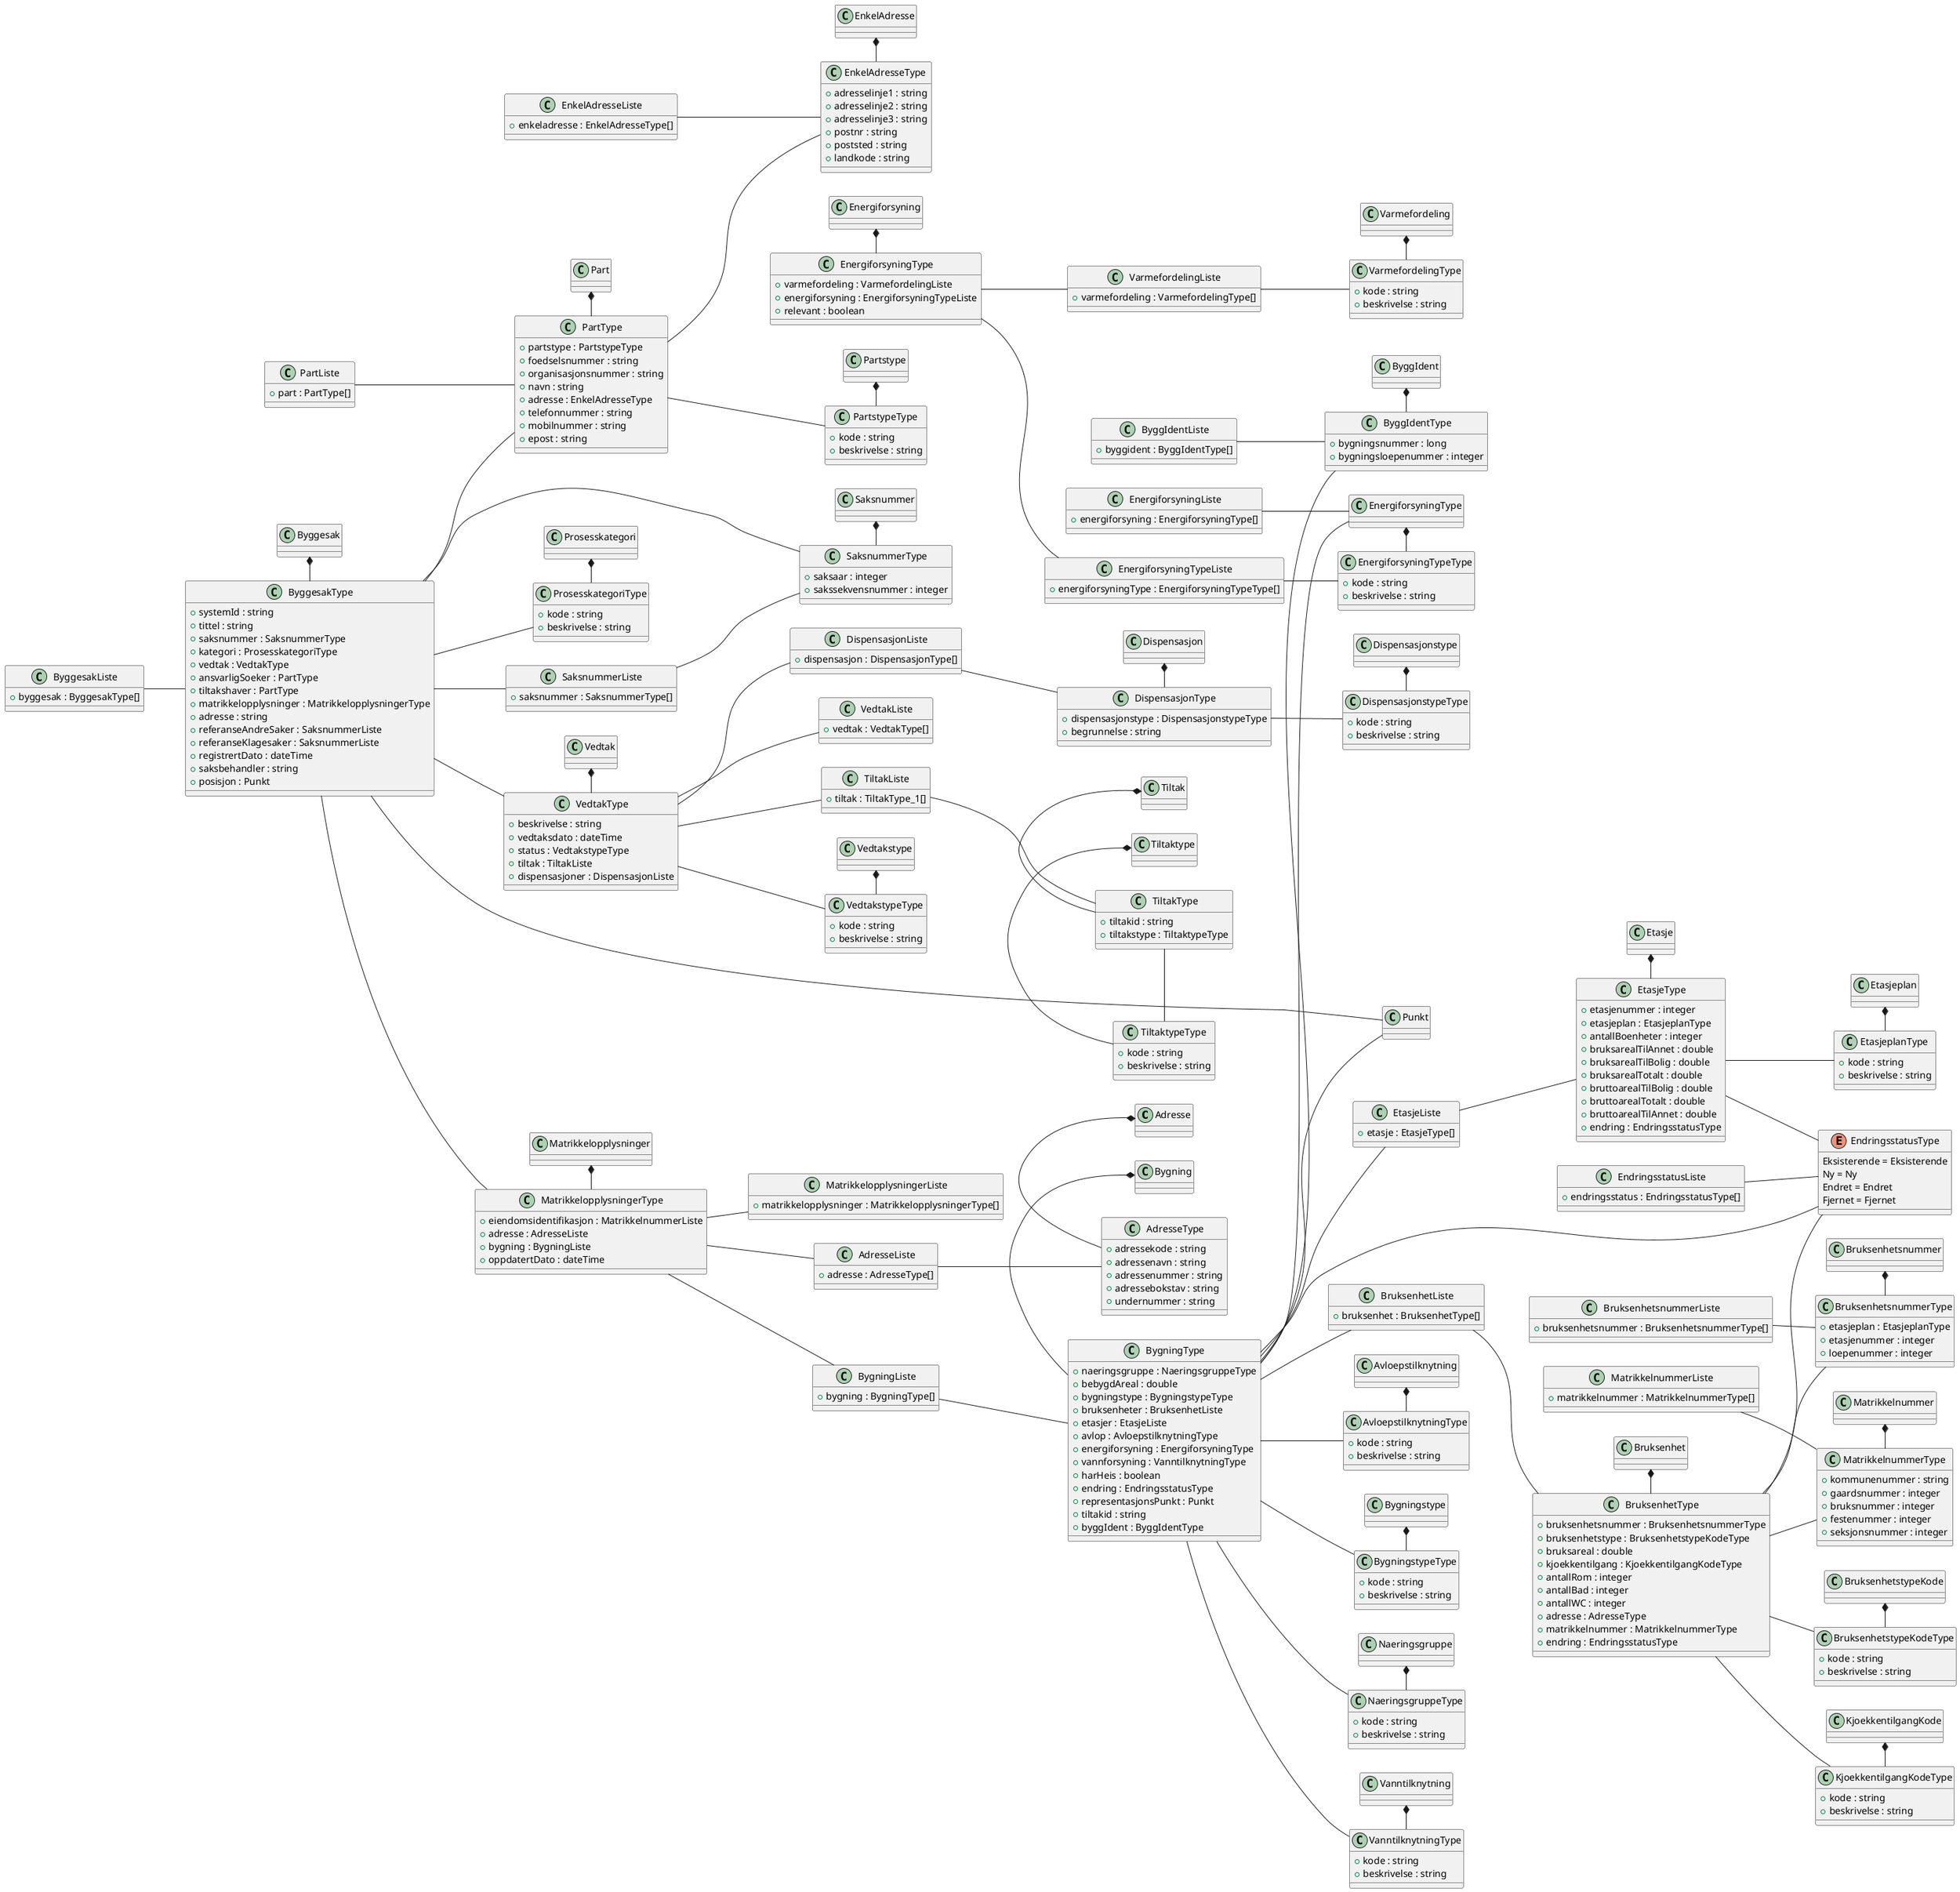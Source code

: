 @startuml
left to right direction
class Adresse {
}
Adresse *- AdresseType
class AdresseListe {
    +adresse : AdresseType[]
}

AdresseListe -- AdresseType

class AdresseType {
    +adressekode : string
    +adressenavn : string
    +adressenummer : string
    +adressebokstav : string
    +undernummer : string
}
class Avloepstilknytning {
}
Avloepstilknytning *- AvloepstilknytningType
class AvloepstilknytningType {
    +kode : string
    +beskrivelse : string
}
class Bruksenhet {
}
Bruksenhet *- BruksenhetType

class BruksenhetListe {
    +bruksenhet : BruksenhetType[]
}

BruksenhetListe -- BruksenhetType

class BruksenhetType {
    +bruksenhetsnummer : BruksenhetsnummerType
    +bruksenhetstype : BruksenhetstypeKodeType
    +bruksareal : double
    +kjoekkentilgang : KjoekkentilgangKodeType
    +antallRom : integer
    +antallBad : integer
    +antallWC : integer
    +adresse : AdresseType
    +matrikkelnummer : MatrikkelnummerType
    +endring : EndringsstatusType
}

BruksenhetType -- BruksenhetsnummerType
BruksenhetType -- BruksenhetstypeKodeType
BruksenhetType -- KjoekkentilgangKodeType
BruksenhetType -- MatrikkelnummerType
BruksenhetType -- EndringsstatusType

class Bruksenhetsnummer {
}

Bruksenhetsnummer *- BruksenhetsnummerType

class BruksenhetsnummerListe {
    +bruksenhetsnummer : BruksenhetsnummerType[]
}

BruksenhetsnummerListe -- BruksenhetsnummerType

class BruksenhetsnummerType {
    +etasjeplan : EtasjeplanType
    +etasjenummer : integer
    +loepenummer : integer
}
class BruksenhetstypeKode {
}

BruksenhetstypeKode *- BruksenhetstypeKodeType
class BruksenhetstypeKodeType {
    +kode : string
    +beskrivelse : string
}
class ByggIdent {
}
ByggIdent *- ByggIdentType
class ByggIdentListe {
    +byggident : ByggIdentType[]
}

ByggIdentListe -- ByggIdentType

class ByggIdentType {
    +bygningsnummer : long
    +bygningsloepenummer : integer
}
class Byggesak {
}
Byggesak *- ByggesakType

class ByggesakListe {
    +byggesak : ByggesakType[]
}
class ByggesakType {
    +systemId : string
    +tittel : string
    +saksnummer : SaksnummerType
    +kategori : ProsesskategoriType
    +vedtak : VedtakType
    +ansvarligSoeker : PartType
    +tiltakshaver : PartType
    +matrikkelopplysninger : MatrikkelopplysningerType
    +adresse : string
    +referanseAndreSaker : SaksnummerListe
    +referanseKlagesaker : SaksnummerListe
    +registrertDato : dateTime
    +saksbehandler : string
    +posisjon : Punkt
}

ByggesakListe -- ByggesakType
ByggesakType -- SaksnummerType
ByggesakType -- ProsesskategoriType
ByggesakType -- VedtakType
ByggesakType -- PartType
ByggesakType -- MatrikkelopplysningerType
ByggesakType -- SaksnummerListe
ByggesakType -- Punkt


class Bygning {
}
Bygning *- BygningType
class BygningListe {
    +bygning : BygningType[]
}
class BygningType {
    +naeringsgruppe : NaeringsgruppeType
    +bebygdAreal : double
    +bygningstype : BygningstypeType
    +bruksenheter : BruksenhetListe
    +etasjer : EtasjeListe
    +avlop : AvloepstilknytningType
    +energiforsyning : EnergiforsyningType
    +vannforsyning : VanntilknytningType
    +harHeis : boolean
    +endring : EndringsstatusType
    +representasjonsPunkt : Punkt
    +tiltakid : string
    +byggIdent : ByggIdentType
}
BygningListe -- BygningType
BygningType -- NaeringsgruppeType
BygningType -- BygningstypeType
BygningType -- BruksenhetListe
BygningType -- EtasjeListe
BygningType -- AvloepstilknytningType
BygningType -- EnergiforsyningType
BygningType -- VanntilknytningType
BygningType -- EndringsstatusType
BygningType -- Punkt
BygningType -- ByggIdentType


class Bygningstype {
}
Bygningstype *- BygningstypeType
class BygningstypeType {
    +kode : string
    +beskrivelse : string
}
class Dispensasjon {
}
Dispensasjon *- DispensasjonType
class DispensasjonListe {
    +dispensasjon : DispensasjonType[]
}
DispensasjonListe -- DispensasjonType
class DispensasjonType {
    +dispensasjonstype : DispensasjonstypeType
    +begrunnelse : string
}

DispensasjonType -- DispensasjonstypeType

class Dispensasjonstype {
}
Dispensasjonstype *- DispensasjonstypeType
class DispensasjonstypeType {
    +kode : string
    +beskrivelse : string
}
class EndringsstatusListe {
    +endringsstatus : EndringsstatusType[]
}
enum EndringsstatusType {
    Eksisterende = Eksisterende
    Ny = Ny
    Endret = Endret
    Fjernet = Fjernet
}
EndringsstatusListe -- EndringsstatusType
class Energiforsyning {
}
Energiforsyning *- EnergiforsyningType_1
class EnergiforsyningListe {
    +energiforsyning : EnergiforsyningType[]
}
class EnergiforsyningType {
}
EnergiforsyningListe -- EnergiforsyningType
EnergiforsyningType *- EnergiforsyningTypeType
class EnergiforsyningTypeListe {
    +energiforsyningType : EnergiforsyningTypeType[]
}
class EnergiforsyningTypeType {
    +kode : string
    +beskrivelse : string
}
EnergiforsyningTypeListe -- EnergiforsyningTypeType

class EnergiforsyningType_1 as "EnergiforsyningType" {
    +varmefordeling : VarmefordelingListe
    +energiforsyning : EnergiforsyningTypeListe
    +relevant : boolean
}

EnergiforsyningType_1 -- VarmefordelingListe
EnergiforsyningType_1 -- EnergiforsyningTypeListe

class EnkelAdresse {
}
EnkelAdresse *- EnkelAdresseType
class EnkelAdresseListe {
    +enkeladresse : EnkelAdresseType[]
}
class EnkelAdresseType {
    +adresselinje1 : string
    +adresselinje2 : string
    +adresselinje3 : string
    +postnr : string
    +poststed : string
    +landkode : string
}
EnkelAdresseListe -- EnkelAdresseType
class Etasje {
}
Etasje *- EtasjeType
class EtasjeListe {
    +etasje : EtasjeType[]
}
class EtasjeType {
    +etasjenummer : integer
    +etasjeplan : EtasjeplanType
    +antallBoenheter : integer
    +bruksarealTilAnnet : double
    +bruksarealTilBolig : double
    +bruksarealTotalt : double
    +bruttoarealTilBolig : double
    +bruttoarealTotalt : double
    +bruttoarealTilAnnet : double
    +endring : EndringsstatusType
}
EtasjeListe -- EtasjeType

EtasjeType -- EtasjeplanType
EtasjeType -- EndringsstatusType


class Etasjeplan {
}
Etasjeplan *- EtasjeplanType
class EtasjeplanType {
    +kode : string
    +beskrivelse : string
}
class KjoekkentilgangKode {
}
KjoekkentilgangKode *- KjoekkentilgangKodeType
class KjoekkentilgangKodeType {
    +kode : string
    +beskrivelse : string
}
class Matrikkelnummer {
}
Matrikkelnummer *- MatrikkelnummerType
class MatrikkelnummerListe {
    +matrikkelnummer : MatrikkelnummerType[]
}
class MatrikkelnummerType {
    +kommunenummer : string
    +gaardsnummer : integer
    +bruksnummer : integer
    +festenummer : integer
    +seksjonsnummer : integer
}
MatrikkelnummerListe -- MatrikkelnummerType
class Matrikkelopplysninger {
}
Matrikkelopplysninger *- MatrikkelopplysningerType
class MatrikkelopplysningerListe {
    +matrikkelopplysninger : MatrikkelopplysningerType[]
}
class MatrikkelopplysningerType {
    +eiendomsidentifikasjon : MatrikkelnummerListe
    +adresse : AdresseListe
    +bygning : BygningListe
    +oppdatertDato : dateTime
}

MatrikkelopplysningerType -- MatrikkelopplysningerListe
MatrikkelopplysningerType -- AdresseListe
MatrikkelopplysningerType -- BygningListe

class Naeringsgruppe {
}
Naeringsgruppe *- NaeringsgruppeType
class NaeringsgruppeType {
    +kode : string
    +beskrivelse : string
}
class Part {
}
Part *- PartType
class PartListe {
    +part : PartType[]
}
class PartType {
    +partstype : PartstypeType
    +foedselsnummer : string
    +organisasjonsnummer : string
    +navn : string
    +adresse : EnkelAdresseType
    +telefonnummer : string
    +mobilnummer : string
    +epost : string
}

PartListe -- PartType
PartType -- PartstypeType
PartType -- EnkelAdresseType

class Partstype {
}
Partstype *- PartstypeType

class PartstypeType {
    +kode : string
    +beskrivelse : string
}
class Prosesskategori {
}
Prosesskategori *- ProsesskategoriType
class ProsesskategoriType {
    +kode : string
    +beskrivelse : string
}
class Saksnummer {
}
Saksnummer *- SaksnummerType
class SaksnummerListe {
    +saksnummer : SaksnummerType[]
}
class SaksnummerType {
    +saksaar : integer
    +sakssekvensnummer : integer
}

SaksnummerListe -- SaksnummerType

class Tiltak {
}
Tiltak *- TiltakType_1
class TiltakListe {
    +tiltak : TiltakType_1[]
}
TiltakListe -- TiltakType_1
class TiltakType_1 as "TiltakType" {
    +tiltakid : string
    +tiltakstype : TiltaktypeType
}

TiltakType_1 - TiltaktypeType

class Tiltaktype {
}
Tiltaktype *- TiltaktypeType

class TiltaktypeType {
    +kode : string
    +beskrivelse : string
}
class Vanntilknytning {
}
Vanntilknytning *- VanntilknytningType
class VanntilknytningType {
    +kode : string
    +beskrivelse : string
}
class Varmefordeling {
}
Varmefordeling *- VarmefordelingType
class VarmefordelingListe {
    +varmefordeling : VarmefordelingType[]
}
class VarmefordelingType {
    +kode : string
    +beskrivelse : string
}

VarmefordelingListe -- VarmefordelingType

class Vedtak {
}
Vedtak *- VedtakType
class VedtakListe {
    +vedtak : VedtakType[]
}
class VedtakType {
    +beskrivelse : string
    +vedtaksdato : dateTime
    +status : VedtakstypeType
    +tiltak : TiltakListe
    +dispensasjoner : DispensasjonListe
}
class Vedtakstype {
}

VedtakType -- VedtakstypeType
VedtakType -- TiltakListe
VedtakType -- VedtakListe
VedtakType -- DispensasjonListe

Vedtakstype *- VedtakstypeType


class VedtakstypeType {
    +kode : string
    +beskrivelse : string
}

@enduml
